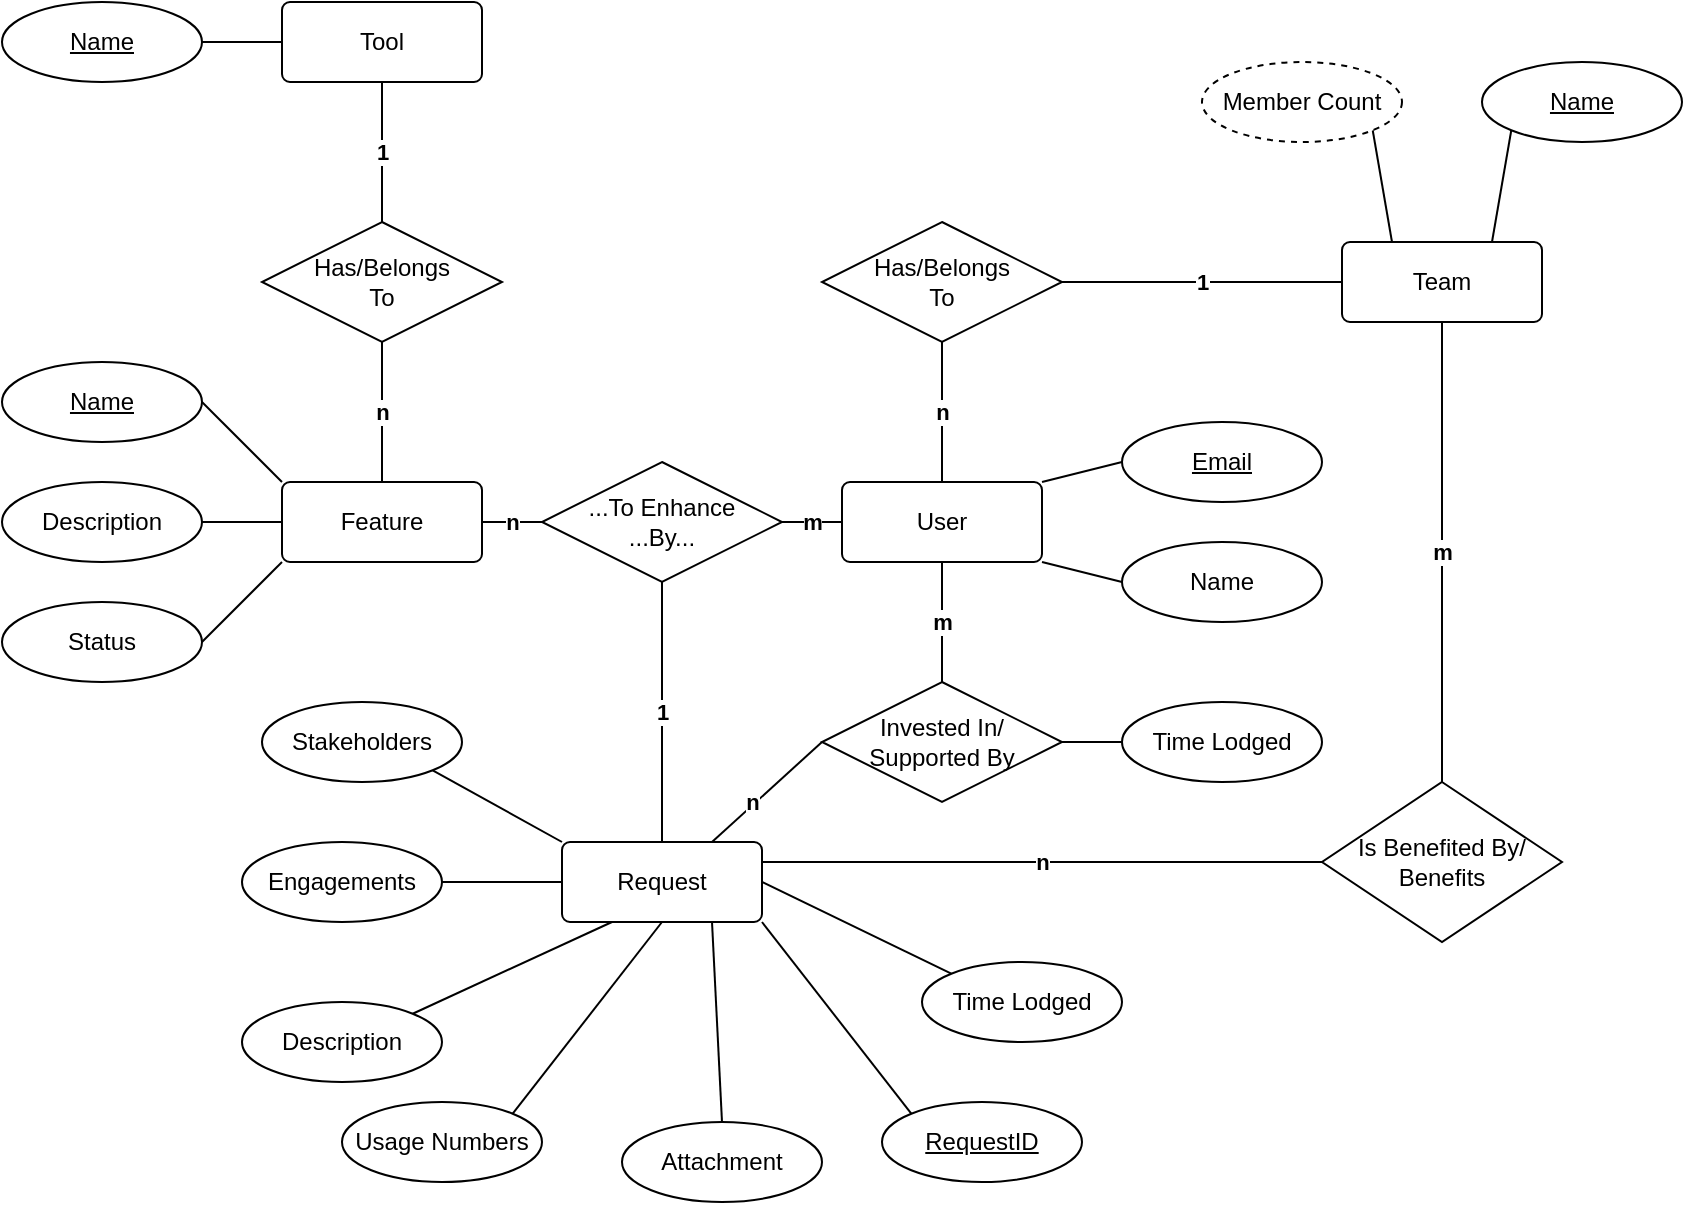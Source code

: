 <mxfile version="12.9.13" type="device"><diagram id="qAYX-Z-JDw2FXTepHK1C" name="Page-1"><mxGraphModel dx="1426" dy="860" grid="1" gridSize="10" guides="1" tooltips="1" connect="1" arrows="1" fold="1" page="1" pageScale="1" pageWidth="827" pageHeight="1169" math="0" shadow="0"><root><mxCell id="0"/><mxCell id="1" parent="0"/><mxCell id="Er9capogCvNs7tLSGrzQ-30" value="&lt;b&gt;1&lt;/b&gt;" style="edgeStyle=none;rounded=0;orthogonalLoop=1;jettySize=auto;html=1;exitX=0.5;exitY=1;exitDx=0;exitDy=0;entryX=0.5;entryY=0;entryDx=0;entryDy=0;endArrow=none;endFill=0;" parent="1" source="Er9capogCvNs7tLSGrzQ-1" target="Er9capogCvNs7tLSGrzQ-27" edge="1"><mxGeometry relative="1" as="geometry"/></mxCell><mxCell id="Er9capogCvNs7tLSGrzQ-1" value="Tool" style="rounded=1;arcSize=10;whiteSpace=wrap;html=1;align=center;" parent="1" vertex="1"><mxGeometry x="290" y="160" width="100" height="40" as="geometry"/></mxCell><mxCell id="Er9capogCvNs7tLSGrzQ-2" value="Feature" style="rounded=1;arcSize=10;whiteSpace=wrap;html=1;align=center;" parent="1" vertex="1"><mxGeometry x="290" y="400" width="100" height="40" as="geometry"/></mxCell><mxCell id="Er9capogCvNs7tLSGrzQ-9" style="rounded=0;orthogonalLoop=1;jettySize=auto;html=1;exitX=1;exitY=0;exitDx=0;exitDy=0;entryX=0;entryY=0.5;entryDx=0;entryDy=0;endArrow=none;endFill=0;" parent="1" source="Er9capogCvNs7tLSGrzQ-3" target="Er9capogCvNs7tLSGrzQ-6" edge="1"><mxGeometry relative="1" as="geometry"/></mxCell><mxCell id="Er9capogCvNs7tLSGrzQ-10" style="edgeStyle=none;rounded=0;orthogonalLoop=1;jettySize=auto;html=1;exitX=1;exitY=1;exitDx=0;exitDy=0;entryX=0;entryY=0.5;entryDx=0;entryDy=0;endArrow=none;endFill=0;" parent="1" source="Er9capogCvNs7tLSGrzQ-3" target="Er9capogCvNs7tLSGrzQ-8" edge="1"><mxGeometry relative="1" as="geometry"/></mxCell><mxCell id="Er9capogCvNs7tLSGrzQ-20" value="&lt;b&gt;m&lt;/b&gt;" style="edgeStyle=none;rounded=0;orthogonalLoop=1;jettySize=auto;html=1;exitX=0;exitY=0.5;exitDx=0;exitDy=0;entryX=1;entryY=0.5;entryDx=0;entryDy=0;endArrow=none;endFill=0;" parent="1" source="Er9capogCvNs7tLSGrzQ-3" target="WPYqmkxFiA0aG2jw6JNb-3" edge="1"><mxGeometry relative="1" as="geometry"><mxPoint x="560" y="495" as="targetPoint"/></mxGeometry></mxCell><mxCell id="B1jKcQaqXfVGOvi_ANSy-2" value="&lt;b&gt;m&lt;/b&gt;" style="rounded=0;orthogonalLoop=1;jettySize=auto;html=1;exitX=0.5;exitY=1;exitDx=0;exitDy=0;entryX=0.5;entryY=0;entryDx=0;entryDy=0;endArrow=none;endFill=0;" edge="1" parent="1" source="Er9capogCvNs7tLSGrzQ-3" target="B1jKcQaqXfVGOvi_ANSy-1"><mxGeometry relative="1" as="geometry"/></mxCell><mxCell id="Er9capogCvNs7tLSGrzQ-3" value="User" style="rounded=1;arcSize=10;whiteSpace=wrap;html=1;align=center;" parent="1" vertex="1"><mxGeometry x="570" y="400" width="100" height="40" as="geometry"/></mxCell><mxCell id="Er9capogCvNs7tLSGrzQ-24" style="edgeStyle=none;rounded=0;orthogonalLoop=1;jettySize=auto;html=1;exitX=1;exitY=0.5;exitDx=0;exitDy=0;entryX=0;entryY=0;entryDx=0;entryDy=0;endArrow=none;endFill=0;" parent="1" source="WPYqmkxFiA0aG2jw6JNb-1" target="Er9capogCvNs7tLSGrzQ-18" edge="1"><mxGeometry relative="1" as="geometry"><mxPoint x="544.96" y="562.02" as="sourcePoint"/></mxGeometry></mxCell><mxCell id="Er9capogCvNs7tLSGrzQ-25" style="edgeStyle=none;rounded=0;orthogonalLoop=1;jettySize=auto;html=1;exitX=1;exitY=1;exitDx=0;exitDy=0;entryX=0;entryY=0;entryDx=0;entryDy=0;endArrow=none;endFill=0;" parent="1" source="WPYqmkxFiA0aG2jw6JNb-1" target="Er9capogCvNs7tLSGrzQ-17" edge="1"><mxGeometry relative="1" as="geometry"><mxPoint x="520" y="577.5" as="sourcePoint"/></mxGeometry></mxCell><mxCell id="Er9capogCvNs7tLSGrzQ-47" style="edgeStyle=none;rounded=0;orthogonalLoop=1;jettySize=auto;html=1;exitX=0.75;exitY=1;exitDx=0;exitDy=0;entryX=0.5;entryY=0;entryDx=0;entryDy=0;endArrow=none;endFill=0;" parent="1" source="WPYqmkxFiA0aG2jw6JNb-1" target="Er9capogCvNs7tLSGrzQ-46" edge="1"><mxGeometry relative="1" as="geometry"><mxPoint x="500" y="591" as="sourcePoint"/></mxGeometry></mxCell><mxCell id="Er9capogCvNs7tLSGrzQ-16" style="edgeStyle=none;rounded=0;orthogonalLoop=1;jettySize=auto;html=1;exitX=0.75;exitY=0;exitDx=0;exitDy=0;entryX=0;entryY=1;entryDx=0;entryDy=0;endArrow=none;endFill=0;" parent="1" source="Er9capogCvNs7tLSGrzQ-5" target="Er9capogCvNs7tLSGrzQ-15" edge="1"><mxGeometry relative="1" as="geometry"/></mxCell><mxCell id="B1jKcQaqXfVGOvi_ANSy-12" value="&lt;b&gt;m&lt;/b&gt;" style="edgeStyle=none;rounded=0;orthogonalLoop=1;jettySize=auto;html=1;exitX=0.5;exitY=1;exitDx=0;exitDy=0;entryX=0.5;entryY=0;entryDx=0;entryDy=0;endArrow=none;endFill=0;" edge="1" parent="1" source="Er9capogCvNs7tLSGrzQ-5" target="B1jKcQaqXfVGOvi_ANSy-10"><mxGeometry relative="1" as="geometry"/></mxCell><mxCell id="B1jKcQaqXfVGOvi_ANSy-16" style="edgeStyle=none;rounded=0;orthogonalLoop=1;jettySize=auto;html=1;exitX=0.25;exitY=0;exitDx=0;exitDy=0;entryX=1;entryY=1;entryDx=0;entryDy=0;endArrow=none;endFill=0;" edge="1" parent="1" source="Er9capogCvNs7tLSGrzQ-5" target="B1jKcQaqXfVGOvi_ANSy-15"><mxGeometry relative="1" as="geometry"/></mxCell><mxCell id="Er9capogCvNs7tLSGrzQ-5" value="Team" style="rounded=1;arcSize=10;whiteSpace=wrap;html=1;align=center;" parent="1" vertex="1"><mxGeometry x="820" y="280" width="100" height="40" as="geometry"/></mxCell><mxCell id="Er9capogCvNs7tLSGrzQ-6" value="Email" style="ellipse;whiteSpace=wrap;html=1;align=center;fontStyle=4;" parent="1" vertex="1"><mxGeometry x="710" y="370" width="100" height="40" as="geometry"/></mxCell><mxCell id="Er9capogCvNs7tLSGrzQ-8" value="Name" style="ellipse;whiteSpace=wrap;html=1;align=center;" parent="1" vertex="1"><mxGeometry x="710" y="430" width="100" height="40" as="geometry"/></mxCell><mxCell id="Er9capogCvNs7tLSGrzQ-12" value="&lt;b&gt;n&lt;/b&gt;" style="edgeStyle=none;rounded=0;orthogonalLoop=1;jettySize=auto;html=1;exitX=0.5;exitY=1;exitDx=0;exitDy=0;entryX=0.5;entryY=0;entryDx=0;entryDy=0;endArrow=none;endFill=0;" parent="1" source="Er9capogCvNs7tLSGrzQ-11" target="Er9capogCvNs7tLSGrzQ-3" edge="1"><mxGeometry relative="1" as="geometry"/></mxCell><mxCell id="Er9capogCvNs7tLSGrzQ-13" value="&lt;b&gt;1&lt;/b&gt;" style="edgeStyle=none;rounded=0;orthogonalLoop=1;jettySize=auto;html=1;exitX=1;exitY=0.5;exitDx=0;exitDy=0;entryX=0;entryY=0.5;entryDx=0;entryDy=0;endArrow=none;endFill=0;" parent="1" source="Er9capogCvNs7tLSGrzQ-11" target="Er9capogCvNs7tLSGrzQ-5" edge="1"><mxGeometry relative="1" as="geometry"/></mxCell><mxCell id="Er9capogCvNs7tLSGrzQ-11" value="Has/Belongs&lt;br&gt;To" style="shape=rhombus;perimeter=rhombusPerimeter;whiteSpace=wrap;html=1;align=center;" parent="1" vertex="1"><mxGeometry x="560" y="270" width="120" height="60" as="geometry"/></mxCell><mxCell id="Er9capogCvNs7tLSGrzQ-15" value="Name" style="ellipse;whiteSpace=wrap;html=1;align=center;fontStyle=4;" parent="1" vertex="1"><mxGeometry x="890" y="190" width="100" height="40" as="geometry"/></mxCell><mxCell id="Er9capogCvNs7tLSGrzQ-17" value="RequestID" style="ellipse;whiteSpace=wrap;html=1;align=center;fontStyle=4;" parent="1" vertex="1"><mxGeometry x="590" y="710" width="100" height="40" as="geometry"/></mxCell><mxCell id="Er9capogCvNs7tLSGrzQ-18" value="Time Lodged" style="ellipse;whiteSpace=wrap;html=1;align=center;" parent="1" vertex="1"><mxGeometry x="610" y="640" width="100" height="40" as="geometry"/></mxCell><mxCell id="Er9capogCvNs7tLSGrzQ-29" value="&lt;span&gt;n&lt;/span&gt;" style="edgeStyle=none;rounded=0;orthogonalLoop=1;jettySize=auto;html=1;exitX=0;exitY=0.5;exitDx=0;exitDy=0;entryX=1;entryY=0.5;entryDx=0;entryDy=0;endArrow=none;endFill=0;fontStyle=1" parent="1" source="WPYqmkxFiA0aG2jw6JNb-3" target="Er9capogCvNs7tLSGrzQ-2" edge="1"><mxGeometry relative="1" as="geometry"><mxPoint x="400" y="495" as="sourcePoint"/></mxGeometry></mxCell><mxCell id="Er9capogCvNs7tLSGrzQ-31" value="&lt;b&gt;n&lt;/b&gt;" style="edgeStyle=none;rounded=0;orthogonalLoop=1;jettySize=auto;html=1;exitX=0.5;exitY=1;exitDx=0;exitDy=0;entryX=0.5;entryY=0;entryDx=0;entryDy=0;endArrow=none;endFill=0;" parent="1" source="Er9capogCvNs7tLSGrzQ-27" target="Er9capogCvNs7tLSGrzQ-2" edge="1"><mxGeometry relative="1" as="geometry"/></mxCell><mxCell id="Er9capogCvNs7tLSGrzQ-27" value="Has/Belongs&lt;br&gt;To" style="shape=rhombus;perimeter=rhombusPerimeter;whiteSpace=wrap;html=1;align=center;" parent="1" vertex="1"><mxGeometry x="280" y="270" width="120" height="60" as="geometry"/></mxCell><mxCell id="Er9capogCvNs7tLSGrzQ-33" style="edgeStyle=none;rounded=0;orthogonalLoop=1;jettySize=auto;html=1;exitX=1;exitY=0.5;exitDx=0;exitDy=0;entryX=0;entryY=0.5;entryDx=0;entryDy=0;endArrow=none;endFill=0;" parent="1" source="Er9capogCvNs7tLSGrzQ-32" target="Er9capogCvNs7tLSGrzQ-1" edge="1"><mxGeometry relative="1" as="geometry"/></mxCell><mxCell id="Er9capogCvNs7tLSGrzQ-32" value="Name" style="ellipse;whiteSpace=wrap;html=1;align=center;fontStyle=4;" parent="1" vertex="1"><mxGeometry x="150" y="160" width="100" height="40" as="geometry"/></mxCell><mxCell id="Er9capogCvNs7tLSGrzQ-35" style="edgeStyle=none;rounded=0;orthogonalLoop=1;jettySize=auto;html=1;exitX=1;exitY=0.5;exitDx=0;exitDy=0;entryX=0;entryY=0;entryDx=0;entryDy=0;endArrow=none;endFill=0;" parent="1" source="Er9capogCvNs7tLSGrzQ-34" target="Er9capogCvNs7tLSGrzQ-2" edge="1"><mxGeometry relative="1" as="geometry"/></mxCell><mxCell id="Er9capogCvNs7tLSGrzQ-34" value="Name" style="ellipse;whiteSpace=wrap;html=1;align=center;fontStyle=4;" parent="1" vertex="1"><mxGeometry x="150" y="340" width="100" height="40" as="geometry"/></mxCell><mxCell id="Er9capogCvNs7tLSGrzQ-37" style="edgeStyle=none;rounded=0;orthogonalLoop=1;jettySize=auto;html=1;exitX=1;exitY=0.5;exitDx=0;exitDy=0;entryX=0;entryY=0.5;entryDx=0;entryDy=0;endArrow=none;endFill=0;" parent="1" source="Er9capogCvNs7tLSGrzQ-36" target="Er9capogCvNs7tLSGrzQ-2" edge="1"><mxGeometry relative="1" as="geometry"/></mxCell><mxCell id="Er9capogCvNs7tLSGrzQ-36" value="Description" style="ellipse;whiteSpace=wrap;html=1;align=center;" parent="1" vertex="1"><mxGeometry x="150" y="400" width="100" height="40" as="geometry"/></mxCell><mxCell id="Er9capogCvNs7tLSGrzQ-39" style="edgeStyle=none;rounded=0;orthogonalLoop=1;jettySize=auto;html=1;exitX=1;exitY=0.5;exitDx=0;exitDy=0;entryX=0;entryY=1;entryDx=0;entryDy=0;endArrow=none;endFill=0;" parent="1" source="Er9capogCvNs7tLSGrzQ-38" target="Er9capogCvNs7tLSGrzQ-2" edge="1"><mxGeometry relative="1" as="geometry"/></mxCell><mxCell id="Er9capogCvNs7tLSGrzQ-38" value="Status" style="ellipse;whiteSpace=wrap;html=1;align=center;" parent="1" vertex="1"><mxGeometry x="150" y="460" width="100" height="40" as="geometry"/></mxCell><mxCell id="Er9capogCvNs7tLSGrzQ-41" style="edgeStyle=none;rounded=0;orthogonalLoop=1;jettySize=auto;html=1;exitX=1;exitY=1;exitDx=0;exitDy=0;entryX=0;entryY=0;entryDx=0;entryDy=0;endArrow=none;endFill=0;" parent="1" source="Er9capogCvNs7tLSGrzQ-40" target="WPYqmkxFiA0aG2jw6JNb-1" edge="1"><mxGeometry relative="1" as="geometry"><mxPoint x="418.08" y="564.99" as="targetPoint"/></mxGeometry></mxCell><mxCell id="Er9capogCvNs7tLSGrzQ-40" value="Stakeholders" style="ellipse;whiteSpace=wrap;html=1;align=center;" parent="1" vertex="1"><mxGeometry x="280" y="510" width="100" height="40" as="geometry"/></mxCell><mxCell id="Er9capogCvNs7tLSGrzQ-43" style="edgeStyle=none;rounded=0;orthogonalLoop=1;jettySize=auto;html=1;exitX=1;exitY=0.5;exitDx=0;exitDy=0;endArrow=none;endFill=0;entryX=0;entryY=0.5;entryDx=0;entryDy=0;" parent="1" source="Er9capogCvNs7tLSGrzQ-42" target="WPYqmkxFiA0aG2jw6JNb-1" edge="1"><mxGeometry relative="1" as="geometry"><mxPoint x="440" y="577.5" as="targetPoint"/></mxGeometry></mxCell><mxCell id="Er9capogCvNs7tLSGrzQ-42" value="Engagements" style="ellipse;whiteSpace=wrap;html=1;align=center;" parent="1" vertex="1"><mxGeometry x="270" y="580" width="100" height="40" as="geometry"/></mxCell><mxCell id="Er9capogCvNs7tLSGrzQ-45" style="edgeStyle=none;rounded=0;orthogonalLoop=1;jettySize=auto;html=1;exitX=1;exitY=0;exitDx=0;exitDy=0;entryX=0.25;entryY=1;entryDx=0;entryDy=0;endArrow=none;endFill=0;" parent="1" source="Er9capogCvNs7tLSGrzQ-44" target="WPYqmkxFiA0aG2jw6JNb-1" edge="1"><mxGeometry relative="1" as="geometry"><mxPoint x="460" y="588.03" as="targetPoint"/></mxGeometry></mxCell><mxCell id="Er9capogCvNs7tLSGrzQ-44" value="Description" style="ellipse;whiteSpace=wrap;html=1;align=center;" parent="1" vertex="1"><mxGeometry x="270" y="660" width="100" height="40" as="geometry"/></mxCell><mxCell id="Er9capogCvNs7tLSGrzQ-46" value="Attachment" style="ellipse;whiteSpace=wrap;html=1;align=center;" parent="1" vertex="1"><mxGeometry x="460" y="720" width="100" height="40" as="geometry"/></mxCell><mxCell id="-ea3K5QrdcXkf6K41pjb-2" style="rounded=0;orthogonalLoop=1;jettySize=auto;html=1;exitX=0.5;exitY=1;exitDx=0;exitDy=0;entryX=1;entryY=0;entryDx=0;entryDy=0;endArrow=none;endFill=0;" parent="1" source="WPYqmkxFiA0aG2jw6JNb-1" target="-ea3K5QrdcXkf6K41pjb-1" edge="1"><mxGeometry relative="1" as="geometry"><mxPoint x="480" y="600" as="sourcePoint"/></mxGeometry></mxCell><mxCell id="-ea3K5QrdcXkf6K41pjb-1" value="Usage Numbers" style="ellipse;whiteSpace=wrap;html=1;align=center;" parent="1" vertex="1"><mxGeometry x="320" y="710" width="100" height="40" as="geometry"/></mxCell><mxCell id="WPYqmkxFiA0aG2jw6JNb-1" value="Request" style="rounded=1;arcSize=10;whiteSpace=wrap;html=1;align=center;" parent="1" vertex="1"><mxGeometry x="430" y="580" width="100" height="40" as="geometry"/></mxCell><mxCell id="WPYqmkxFiA0aG2jw6JNb-4" value="&lt;b&gt;1&lt;/b&gt;" style="edgeStyle=orthogonalEdgeStyle;rounded=0;orthogonalLoop=1;jettySize=auto;html=1;exitX=0.5;exitY=1;exitDx=0;exitDy=0;entryX=0.5;entryY=0;entryDx=0;entryDy=0;endArrow=none;endFill=0;" parent="1" source="WPYqmkxFiA0aG2jw6JNb-3" target="WPYqmkxFiA0aG2jw6JNb-1" edge="1"><mxGeometry relative="1" as="geometry"/></mxCell><mxCell id="WPYqmkxFiA0aG2jw6JNb-3" value="...To Enhance&lt;br&gt;...By..." style="shape=rhombus;perimeter=rhombusPerimeter;whiteSpace=wrap;html=1;align=center;" parent="1" vertex="1"><mxGeometry x="420" y="390" width="120" height="60" as="geometry"/></mxCell><mxCell id="B1jKcQaqXfVGOvi_ANSy-3" style="rounded=0;orthogonalLoop=1;jettySize=auto;html=1;exitX=0;exitY=0.5;exitDx=0;exitDy=0;entryX=0.75;entryY=0;entryDx=0;entryDy=0;endArrow=none;endFill=0;" edge="1" parent="1" source="B1jKcQaqXfVGOvi_ANSy-1" target="WPYqmkxFiA0aG2jw6JNb-1"><mxGeometry relative="1" as="geometry"><mxPoint x="560" y="550" as="sourcePoint"/></mxGeometry></mxCell><mxCell id="B1jKcQaqXfVGOvi_ANSy-4" value="&lt;b&gt;n&lt;/b&gt;" style="edgeLabel;html=1;align=center;verticalAlign=middle;resizable=0;points=[];" vertex="1" connectable="0" parent="B1jKcQaqXfVGOvi_ANSy-3"><mxGeometry x="0.233" y="-2" relative="1" as="geometry"><mxPoint as="offset"/></mxGeometry></mxCell><mxCell id="B1jKcQaqXfVGOvi_ANSy-1" value="Invested In/&lt;br&gt;Supported By" style="shape=rhombus;perimeter=rhombusPerimeter;whiteSpace=wrap;html=1;align=center;" vertex="1" parent="1"><mxGeometry x="560" y="500" width="120" height="60" as="geometry"/></mxCell><mxCell id="B1jKcQaqXfVGOvi_ANSy-5" style="edgeStyle=none;rounded=0;orthogonalLoop=1;jettySize=auto;html=1;exitX=1;exitY=0.5;exitDx=0;exitDy=0;entryX=0;entryY=0.5;entryDx=0;entryDy=0;endArrow=none;endFill=0;" edge="1" parent="1" target="B1jKcQaqXfVGOvi_ANSy-6" source="B1jKcQaqXfVGOvi_ANSy-1"><mxGeometry relative="1" as="geometry"><mxPoint x="680" y="550" as="sourcePoint"/></mxGeometry></mxCell><mxCell id="B1jKcQaqXfVGOvi_ANSy-6" value="Time Lodged" style="ellipse;whiteSpace=wrap;html=1;align=center;" vertex="1" parent="1"><mxGeometry x="710" y="510" width="100" height="40" as="geometry"/></mxCell><mxCell id="B1jKcQaqXfVGOvi_ANSy-10" value="Is Benefited By/&lt;br&gt;Benefits" style="shape=rhombus;perimeter=rhombusPerimeter;whiteSpace=wrap;html=1;align=center;" vertex="1" parent="1"><mxGeometry x="810" y="550" width="120" height="80" as="geometry"/></mxCell><mxCell id="B1jKcQaqXfVGOvi_ANSy-11" value="&lt;b&gt;n&lt;/b&gt;" style="endArrow=none;html=1;exitX=1;exitY=0.25;exitDx=0;exitDy=0;entryX=0;entryY=0.5;entryDx=0;entryDy=0;" edge="1" parent="1" source="WPYqmkxFiA0aG2jw6JNb-1" target="B1jKcQaqXfVGOvi_ANSy-10"><mxGeometry width="50" height="50" relative="1" as="geometry"><mxPoint x="620" y="550" as="sourcePoint"/><mxPoint x="670" y="500" as="targetPoint"/></mxGeometry></mxCell><mxCell id="B1jKcQaqXfVGOvi_ANSy-15" value="Member Count" style="ellipse;whiteSpace=wrap;html=1;align=center;dashed=1;" vertex="1" parent="1"><mxGeometry x="750" y="190" width="100" height="40" as="geometry"/></mxCell></root></mxGraphModel></diagram></mxfile>